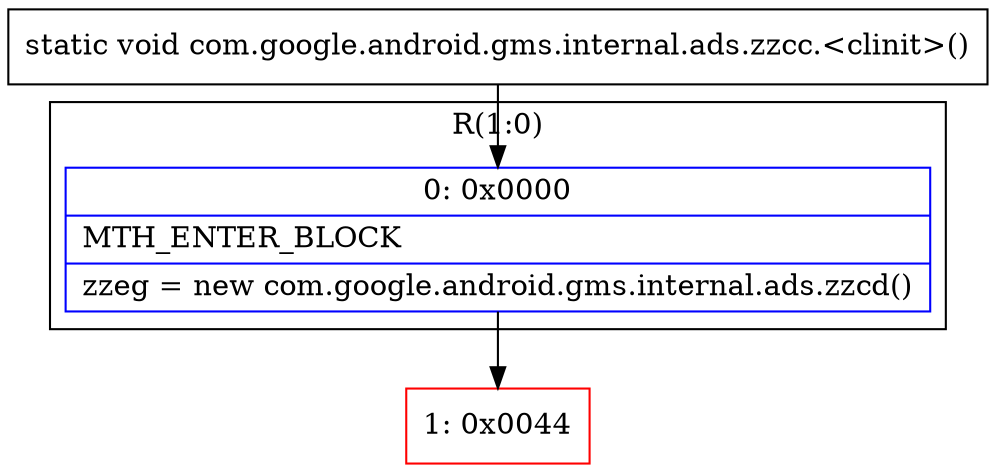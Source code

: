 digraph "CFG forcom.google.android.gms.internal.ads.zzcc.\<clinit\>()V" {
subgraph cluster_Region_1777055410 {
label = "R(1:0)";
node [shape=record,color=blue];
Node_0 [shape=record,label="{0\:\ 0x0000|MTH_ENTER_BLOCK\l|zzeg = new com.google.android.gms.internal.ads.zzcd()\l}"];
}
Node_1 [shape=record,color=red,label="{1\:\ 0x0044}"];
MethodNode[shape=record,label="{static void com.google.android.gms.internal.ads.zzcc.\<clinit\>() }"];
MethodNode -> Node_0;
Node_0 -> Node_1;
}

